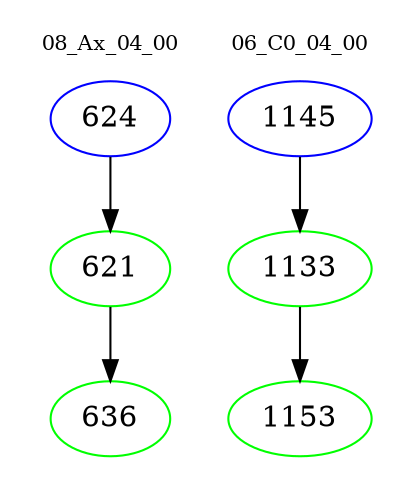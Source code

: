 digraph{
subgraph cluster_0 {
color = white
label = "08_Ax_04_00";
fontsize=10;
T0_624 [label="624", color="blue"]
T0_624 -> T0_621 [color="black"]
T0_621 [label="621", color="green"]
T0_621 -> T0_636 [color="black"]
T0_636 [label="636", color="green"]
}
subgraph cluster_1 {
color = white
label = "06_C0_04_00";
fontsize=10;
T1_1145 [label="1145", color="blue"]
T1_1145 -> T1_1133 [color="black"]
T1_1133 [label="1133", color="green"]
T1_1133 -> T1_1153 [color="black"]
T1_1153 [label="1153", color="green"]
}
}

